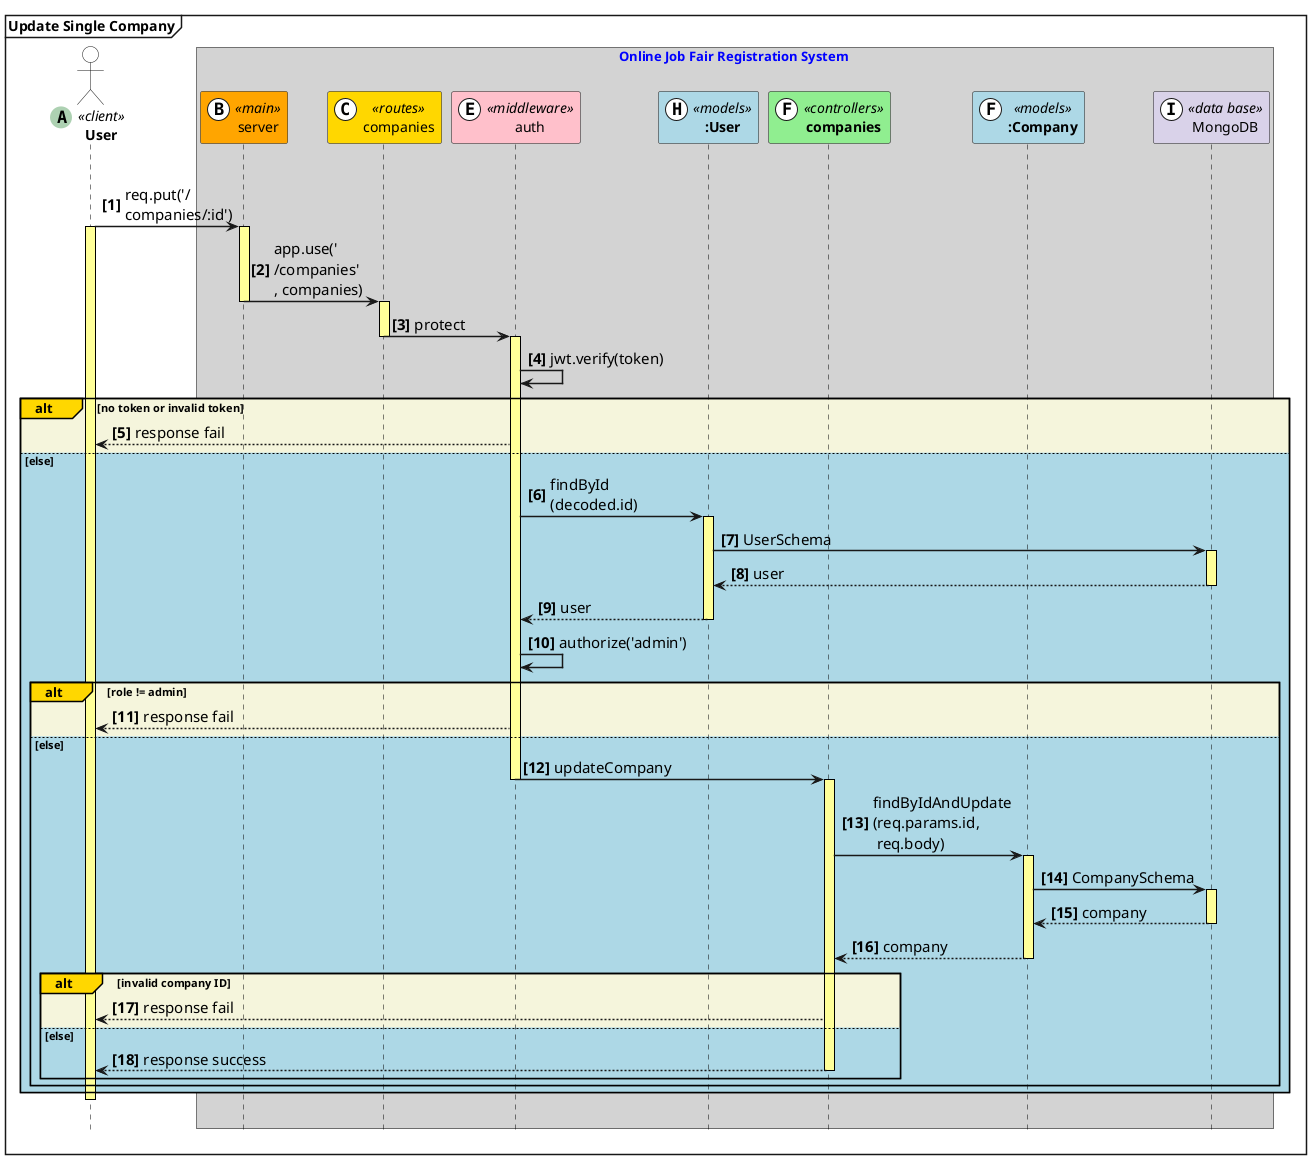 @startuml
hide footbox
skinparam sequenceArrowThickness 1.5
skinparam fontsize 50
autonumber 1 "<b>[###]"
skinparam component {
skinparam defaultFontSize 16
'FontSize 13
'BackgroundColor<<Apache>> Red
'BorderColor<<Apache>> #FF6655
'FontName Courier
'BorderColor black
'BackgroundColor gold
'ArrowFontName Impact
ArrowFontSize 15
'ArrowColor #FF6655
'ArrowFontColor #777777
}
'skinparam backgroundColor #EEEBDC
Mainframe <b>Update Single Company</b>

actor "<b>User</b>" as user <<(A,#ADD1B2)client>>#White
Box Online Job Fair Registration System #lightgrey
participant "server" as server <<(B,#FFFFFF)main>>#Orange
'participant "auth" as rauth <<(C,#FFFFFF)routes>>#Gold
'participant "bookings" as rbookings <<(C,#FFFFFF)routes>>#Gold
participant "companies" as rcompanies <<(C,#FFFFFF)routes>>#Gold
participant "auth" as middleware_auth <<(E,#FFFFFF)middleware>>#Pink
'participant "<b>auth" as controllers_auth <<(D,#FFFFFF)controllers>>#LightGreen
'participant "<b>bookings" as controllers_bookings <<(D,#FFFFFF)controllers>>#LightGreen
participant "<b>:User" as models_User <<(H,#FFFFFF)models>>#LightBlue
participant "<b>companies" as controllers_companies <<(F,#FFFFFF)controllers>>#LightGreen
participant "<b>:Company" as models_Company <<(F,#FFFFFF)models>>#LightBlue
'participant "<b>:Booking" as models_Booking <<(G,#FFFFFF)models>>#LightBlue
participant "MongoDB" as mongo <<(I,#FFFFFF)data base>>#d9d2e9
end box

|||
user->server: req.put('/\ncompanies/:id')
Activate user
Activate server
'Route'
server->rcompanies: app.use('\n/companies'\n, companies)
DeActivate server
Activate rcompanies
'Controller bookings'
rcompanies->middleware_auth: protect
DeActivate rcompanies
Activate middleware_auth
middleware_auth->middleware_auth: jwt.verify(token)
Alt#Gold #Beige no token or invalid token
middleware_auth-->user: response fail
Else #LightBlue else
' Else #LightBlue not admin
middleware_auth->models_User: findById\n(decoded.id)
Activate models_User
models_User->mongo: UserSchema
Activate mongo
mongo-->models_User: user
DeActivate mongo
models_User-->middleware_auth: user
DeActivate models_User
middleware_auth->middleware_auth: authorize('admin')
Alt#Gold #Beige role != admin
middleware_auth-->user: response fail
' Else #Aquamarine no company with specified id
Else #LightBlue else
middleware_auth->controllers_companies: updateCompany
DeActivate middleware_auth
Activate controllers_companies
controllers_companies->models_Company: findByIdAndUpdate\n(req.params.id,\n req.body)
Activate models_Company
models_Company->mongo: CompanySchema
Activate mongo
mongo-->models_Company: company
DeActivate mongo
models_Company-->controllers_companies: company
DeActivate models_Company
Alt#Gold #Beige invalid company ID
controllers_companies-->user: response fail
Else #LightBlue else
' Else #Beige Success
controllers_companies-->user: response success
DeActivate controllers_companies
End Alt
End Alt
End Alt
DeActivate user
|||


skinparam sequence {
'Box ==============================
BoxBorderColor Black
BoxFontColor Blue
BoxFontSize 16
'LifeLine + Arrow ==============================
'ArrowColor DeepSkyBlue
LifeLineBorderColor Black
LifeLineBackgroundColor #FFFF99
'Participant ==============================
ParticipantBorderColor Black
'ParticipantBackgroundColor DodgerBlue
StereoTypeFontSize 14
ParticipantFontSize 16
ParticipantFontColor #0c0c0c
'ParticipantFontName Impact
'Actor ==============================
ActorBorderColor Black
ActorBackgroundColor White
ActorFontSize 16
ActorFontColor Black
'ActorFontName Aapex
' ===================================
}
@enduml